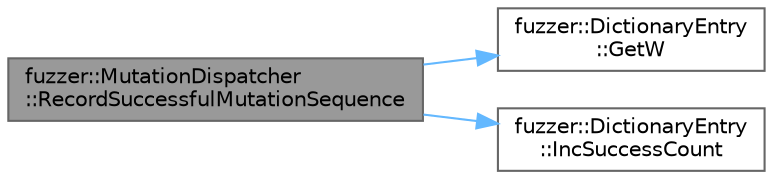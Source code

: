 digraph "fuzzer::MutationDispatcher::RecordSuccessfulMutationSequence"
{
 // LATEX_PDF_SIZE
  bgcolor="transparent";
  edge [fontname=Helvetica,fontsize=10,labelfontname=Helvetica,labelfontsize=10];
  node [fontname=Helvetica,fontsize=10,shape=box,height=0.2,width=0.4];
  rankdir="LR";
  Node1 [id="Node000001",label="fuzzer::MutationDispatcher\l::RecordSuccessfulMutationSequence",height=0.2,width=0.4,color="gray40", fillcolor="grey60", style="filled", fontcolor="black",tooltip="Indicate that the current sequence of mutations was successfull."];
  Node1 -> Node2 [id="edge1_Node000001_Node000002",color="steelblue1",style="solid",tooltip=" "];
  Node2 [id="Node000002",label="fuzzer::DictionaryEntry\l::GetW",height=0.2,width=0.4,color="grey40", fillcolor="white", style="filled",URL="$classfuzzer_1_1_dictionary_entry.html#ab558eebaa898b41de86f4ce8aa4112e8",tooltip=" "];
  Node1 -> Node3 [id="edge2_Node000001_Node000003",color="steelblue1",style="solid",tooltip=" "];
  Node3 [id="Node000003",label="fuzzer::DictionaryEntry\l::IncSuccessCount",height=0.2,width=0.4,color="grey40", fillcolor="white", style="filled",URL="$classfuzzer_1_1_dictionary_entry.html#a1e3b55a806cec039ea453f088d7f26f5",tooltip=" "];
}
